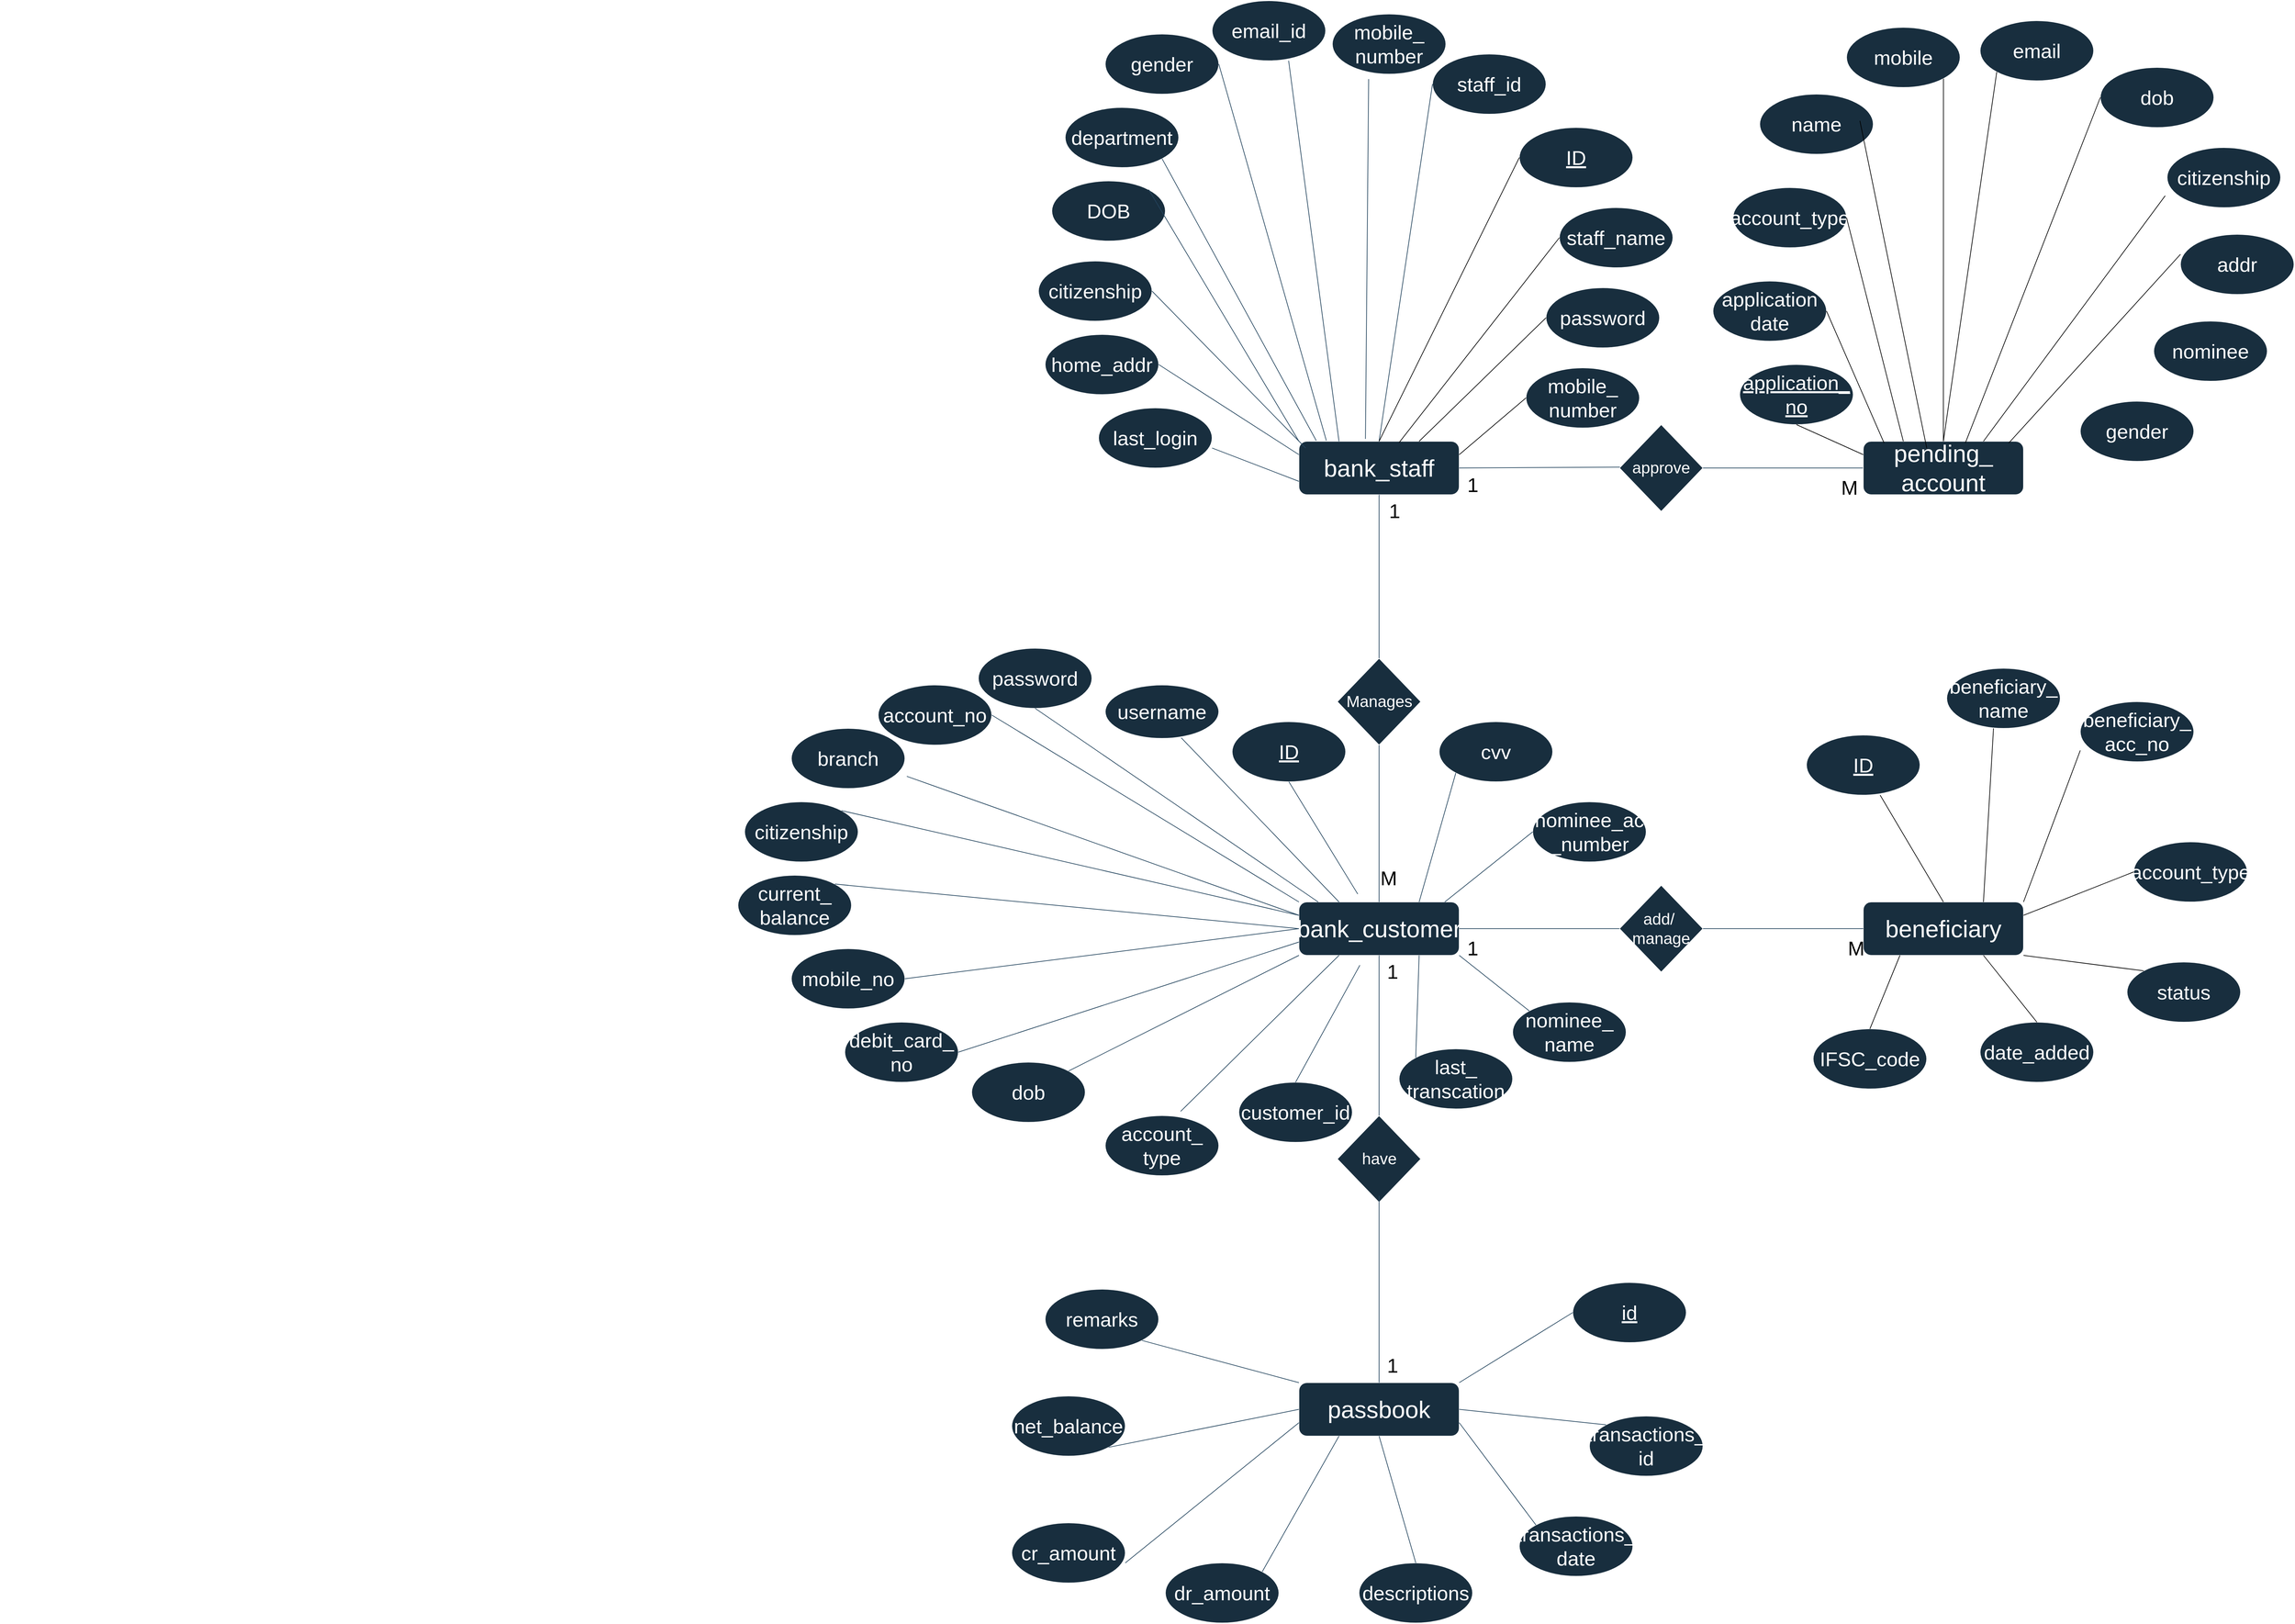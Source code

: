 <mxfile version="24.6.4" type="device">
  <diagram name="Page-1" id="R6jkOG4R0NqM64R5n1Xo">
    <mxGraphModel dx="6174" dy="2789" grid="1" gridSize="10" guides="1" tooltips="1" connect="1" arrows="1" fold="1" page="0" pageScale="1" pageWidth="850" pageHeight="1100" background="none" math="0" shadow="0">
      <root>
        <mxCell id="0" />
        <mxCell id="1" parent="0" />
        <mxCell id="4u9UJ2Gs67Vg1K7T1l2k-2" value="&lt;font style=&quot;font-size: 36px;&quot;&gt;bank_staff&lt;/font&gt;" style="rounded=1;whiteSpace=wrap;html=1;labelBackgroundColor=none;fillColor=#182E3E;strokeColor=#FFFFFF;fontColor=#FFFFFF;" vertex="1" parent="1">
          <mxGeometry x="190" y="160" width="240" height="80" as="geometry" />
        </mxCell>
        <mxCell id="4u9UJ2Gs67Vg1K7T1l2k-3" value="&lt;font style=&quot;font-size: 24px;&quot;&gt;Manages&lt;/font&gt;" style="rhombus;whiteSpace=wrap;html=1;labelBackgroundColor=none;fillColor=#182E3E;strokeColor=#FFFFFF;fontColor=#FFFFFF;" vertex="1" parent="1">
          <mxGeometry x="247.5" y="485" width="125" height="130" as="geometry" />
        </mxCell>
        <mxCell id="4u9UJ2Gs67Vg1K7T1l2k-6" value="&lt;font style=&quot;font-size: 36px;&quot;&gt;bank_customer&lt;/font&gt;" style="rounded=1;whiteSpace=wrap;html=1;labelBackgroundColor=none;fillColor=#182E3E;strokeColor=#FFFFFF;fontColor=#FFFFFF;" vertex="1" parent="1">
          <mxGeometry x="190" y="850" width="240" height="80" as="geometry" />
        </mxCell>
        <mxCell id="4u9UJ2Gs67Vg1K7T1l2k-7" value="" style="endArrow=none;html=1;rounded=0;entryX=0.5;entryY=1;entryDx=0;entryDy=0;exitX=0.5;exitY=0;exitDx=0;exitDy=0;labelBackgroundColor=none;strokeColor=#23445D;fontColor=default;" edge="1" parent="1" source="4u9UJ2Gs67Vg1K7T1l2k-3" target="4u9UJ2Gs67Vg1K7T1l2k-2">
          <mxGeometry width="50" height="50" relative="1" as="geometry">
            <mxPoint x="310" y="485" as="sourcePoint" />
            <mxPoint x="460" y="385" as="targetPoint" />
          </mxGeometry>
        </mxCell>
        <mxCell id="4u9UJ2Gs67Vg1K7T1l2k-10" value="" style="endArrow=none;html=1;rounded=0;exitX=0.5;exitY=0;exitDx=0;exitDy=0;entryX=0.5;entryY=1;entryDx=0;entryDy=0;labelBackgroundColor=none;strokeColor=#23445D;fontColor=default;" edge="1" parent="1" source="4u9UJ2Gs67Vg1K7T1l2k-6" target="4u9UJ2Gs67Vg1K7T1l2k-3">
          <mxGeometry width="50" height="50" relative="1" as="geometry">
            <mxPoint x="310" y="660" as="sourcePoint" />
            <mxPoint x="360" y="610" as="targetPoint" />
          </mxGeometry>
        </mxCell>
        <mxCell id="4u9UJ2Gs67Vg1K7T1l2k-11" value="&lt;span style=&quot;font-size: 24px;&quot;&gt;add/&amp;nbsp;&lt;/span&gt;&lt;div&gt;&lt;span style=&quot;font-size: 24px;&quot;&gt;manage&lt;/span&gt;&lt;/div&gt;" style="rhombus;whiteSpace=wrap;html=1;labelBackgroundColor=none;fillColor=#182E3E;strokeColor=#FFFFFF;fontColor=#FFFFFF;" vertex="1" parent="1">
          <mxGeometry x="670" y="825" width="125" height="130" as="geometry" />
        </mxCell>
        <mxCell id="4u9UJ2Gs67Vg1K7T1l2k-13" value="" style="endArrow=none;html=1;rounded=0;entryX=0;entryY=0.5;entryDx=0;entryDy=0;exitX=1;exitY=0.5;exitDx=0;exitDy=0;labelBackgroundColor=none;strokeColor=#23445D;fontColor=default;" edge="1" parent="1" source="4u9UJ2Gs67Vg1K7T1l2k-6" target="4u9UJ2Gs67Vg1K7T1l2k-11">
          <mxGeometry width="50" height="50" relative="1" as="geometry">
            <mxPoint x="430" y="895" as="sourcePoint" />
            <mxPoint x="430" y="650" as="targetPoint" />
          </mxGeometry>
        </mxCell>
        <mxCell id="4u9UJ2Gs67Vg1K7T1l2k-14" value="&lt;span style=&quot;font-size: 36px;&quot;&gt;beneficiary&lt;/span&gt;" style="rounded=1;whiteSpace=wrap;html=1;labelBackgroundColor=none;fillColor=#182E3E;strokeColor=#FFFFFF;fontColor=#FFFFFF;" vertex="1" parent="1">
          <mxGeometry x="1035" y="850" width="240" height="80" as="geometry" />
        </mxCell>
        <mxCell id="4u9UJ2Gs67Vg1K7T1l2k-15" value="" style="endArrow=none;html=1;rounded=0;entryX=0;entryY=0.5;entryDx=0;entryDy=0;exitX=1;exitY=0.5;exitDx=0;exitDy=0;labelBackgroundColor=none;strokeColor=#23445D;fontColor=default;" edge="1" parent="1" source="4u9UJ2Gs67Vg1K7T1l2k-11" target="4u9UJ2Gs67Vg1K7T1l2k-14">
          <mxGeometry width="50" height="50" relative="1" as="geometry">
            <mxPoint x="795" y="889" as="sourcePoint" />
            <mxPoint x="1035" y="889" as="targetPoint" />
          </mxGeometry>
        </mxCell>
        <mxCell id="4u9UJ2Gs67Vg1K7T1l2k-17" value="&lt;span style=&quot;font-size: 24px;&quot;&gt;have&lt;/span&gt;" style="rhombus;whiteSpace=wrap;html=1;labelBackgroundColor=none;fillColor=#182E3E;strokeColor=#FFFFFF;fontColor=#FFFFFF;" vertex="1" parent="1">
          <mxGeometry x="247.5" y="1170" width="125" height="130" as="geometry" />
        </mxCell>
        <mxCell id="4u9UJ2Gs67Vg1K7T1l2k-18" value="" style="endArrow=none;html=1;rounded=0;exitX=0.5;exitY=0;exitDx=0;exitDy=0;entryX=0.5;entryY=1;entryDx=0;entryDy=0;labelBackgroundColor=none;strokeColor=#23445D;fontColor=default;" edge="1" parent="1" source="4u9UJ2Gs67Vg1K7T1l2k-17" target="4u9UJ2Gs67Vg1K7T1l2k-6">
          <mxGeometry width="50" height="50" relative="1" as="geometry">
            <mxPoint x="309" y="1165" as="sourcePoint" />
            <mxPoint x="309" y="920" as="targetPoint" />
          </mxGeometry>
        </mxCell>
        <mxCell id="4u9UJ2Gs67Vg1K7T1l2k-19" value="&lt;span style=&quot;font-size: 36px;&quot;&gt;passbook&lt;/span&gt;" style="rounded=1;whiteSpace=wrap;html=1;labelBackgroundColor=none;fillColor=#182E3E;strokeColor=#FFFFFF;fontColor=#FFFFFF;" vertex="1" parent="1">
          <mxGeometry x="190" y="1570" width="240" height="80" as="geometry" />
        </mxCell>
        <mxCell id="4u9UJ2Gs67Vg1K7T1l2k-20" value="" style="endArrow=none;html=1;rounded=0;exitX=0.5;exitY=0;exitDx=0;exitDy=0;entryX=0.5;entryY=0.923;entryDx=0;entryDy=0;entryPerimeter=0;labelBackgroundColor=none;strokeColor=#23445D;fontColor=default;" edge="1" parent="1" source="4u9UJ2Gs67Vg1K7T1l2k-19" target="4u9UJ2Gs67Vg1K7T1l2k-17">
          <mxGeometry width="50" height="50" relative="1" as="geometry">
            <mxPoint x="309" y="1540" as="sourcePoint" />
            <mxPoint x="309" y="1300" as="targetPoint" />
          </mxGeometry>
        </mxCell>
        <mxCell id="4u9UJ2Gs67Vg1K7T1l2k-21" value="" style="endArrow=none;html=1;rounded=0;entryX=0.08;entryY=0.489;entryDx=0;entryDy=0;exitX=1;exitY=0.5;exitDx=0;exitDy=0;entryPerimeter=0;labelBackgroundColor=none;strokeColor=#23445D;fontColor=default;" edge="1" parent="1" source="4u9UJ2Gs67Vg1K7T1l2k-2" target="4u9UJ2Gs67Vg1K7T1l2k-22">
          <mxGeometry width="50" height="50" relative="1" as="geometry">
            <mxPoint x="425" y="198.57" as="sourcePoint" />
            <mxPoint x="665" y="198.57" as="targetPoint" />
          </mxGeometry>
        </mxCell>
        <mxCell id="4u9UJ2Gs67Vg1K7T1l2k-22" value="&lt;span style=&quot;font-size: 24px;&quot;&gt;approve&lt;/span&gt;" style="rhombus;whiteSpace=wrap;html=1;labelBackgroundColor=none;fillColor=#182E3E;strokeColor=#FFFFFF;fontColor=#FFFFFF;" vertex="1" parent="1">
          <mxGeometry x="670" y="135" width="125" height="130" as="geometry" />
        </mxCell>
        <mxCell id="4u9UJ2Gs67Vg1K7T1l2k-23" value="" style="endArrow=none;html=1;rounded=0;entryX=0;entryY=0.5;entryDx=0;entryDy=0;exitX=1;exitY=0.5;exitDx=0;exitDy=0;labelBackgroundColor=none;strokeColor=#23445D;fontColor=default;" edge="1" parent="1" source="4u9UJ2Gs67Vg1K7T1l2k-22" target="4u9UJ2Gs67Vg1K7T1l2k-25">
          <mxGeometry width="50" height="50" relative="1" as="geometry">
            <mxPoint x="795" y="198.57" as="sourcePoint" />
            <mxPoint x="1035" y="198.57" as="targetPoint" />
          </mxGeometry>
        </mxCell>
        <mxCell id="4u9UJ2Gs67Vg1K7T1l2k-25" value="&lt;span style=&quot;font-size: 36px;&quot;&gt;pending_&lt;/span&gt;&lt;div&gt;&lt;span style=&quot;font-size: 36px;&quot;&gt;account&lt;/span&gt;&lt;/div&gt;" style="rounded=1;whiteSpace=wrap;html=1;labelBackgroundColor=none;fillColor=#182E3E;strokeColor=#FFFFFF;fontColor=#FFFFFF;" vertex="1" parent="1">
          <mxGeometry x="1035" y="160" width="240" height="80" as="geometry" />
        </mxCell>
        <mxCell id="4u9UJ2Gs67Vg1K7T1l2k-26" value="&lt;font style=&quot;font-size: 30px;&quot;&gt;&lt;u&gt;ID&lt;/u&gt;&lt;/font&gt;" style="ellipse;whiteSpace=wrap;html=1;labelBackgroundColor=none;fillColor=#182E3E;strokeColor=#FFFFFF;fontColor=#FFFFFF;" vertex="1" parent="1">
          <mxGeometry x="520" y="-310" width="170" height="90" as="geometry" />
        </mxCell>
        <mxCell id="4u9UJ2Gs67Vg1K7T1l2k-27" value="&lt;span style=&quot;font-size: 30px;&quot;&gt;staff_name&lt;/span&gt;" style="ellipse;whiteSpace=wrap;html=1;labelBackgroundColor=none;fillColor=#182E3E;strokeColor=#FFFFFF;fontColor=#FFFFFF;" vertex="1" parent="1">
          <mxGeometry x="580" y="-190" width="170" height="90" as="geometry" />
        </mxCell>
        <mxCell id="4u9UJ2Gs67Vg1K7T1l2k-28" value="&lt;span style=&quot;font-size: 30px;&quot;&gt;staff_id&lt;/span&gt;" style="ellipse;whiteSpace=wrap;html=1;labelBackgroundColor=none;fillColor=#182E3E;strokeColor=#FFFFFF;fontColor=#FFFFFF;" vertex="1" parent="1">
          <mxGeometry x="390" y="-420" width="170" height="90" as="geometry" />
        </mxCell>
        <mxCell id="4u9UJ2Gs67Vg1K7T1l2k-29" value="&lt;span style=&quot;font-size: 30px;&quot;&gt;password&lt;/span&gt;" style="ellipse;whiteSpace=wrap;html=1;labelBackgroundColor=none;fillColor=#182E3E;strokeColor=#FFFFFF;fontColor=#FFFFFF;" vertex="1" parent="1">
          <mxGeometry x="560" y="-70" width="170" height="90" as="geometry" />
        </mxCell>
        <mxCell id="4u9UJ2Gs67Vg1K7T1l2k-31" value="&lt;span style=&quot;font-size: 30px;&quot;&gt;mobile_&lt;/span&gt;&lt;div&gt;&lt;span style=&quot;font-size: 30px;&quot;&gt;number&lt;/span&gt;&lt;/div&gt;" style="ellipse;whiteSpace=wrap;html=1;labelBackgroundColor=none;fillColor=#182E3E;strokeColor=#FFFFFF;fontColor=#FFFFFF;" vertex="1" parent="1">
          <mxGeometry x="240" y="-480" width="170" height="90" as="geometry" />
        </mxCell>
        <mxCell id="4u9UJ2Gs67Vg1K7T1l2k-32" value="&lt;span style=&quot;font-size: 30px;&quot;&gt;email_id&lt;/span&gt;" style="ellipse;whiteSpace=wrap;html=1;labelBackgroundColor=none;fillColor=#182E3E;strokeColor=#FFFFFF;fontColor=#FFFFFF;" vertex="1" parent="1">
          <mxGeometry x="60" y="-500" width="170" height="90" as="geometry" />
        </mxCell>
        <mxCell id="4u9UJ2Gs67Vg1K7T1l2k-33" value="&lt;span style=&quot;font-size: 30px;&quot;&gt;gender&lt;/span&gt;" style="ellipse;whiteSpace=wrap;html=1;labelBackgroundColor=none;fillColor=#182E3E;strokeColor=#FFFFFF;fontColor=#FFFFFF;" vertex="1" parent="1">
          <mxGeometry x="-100" y="-450" width="170" height="90" as="geometry" />
        </mxCell>
        <mxCell id="4u9UJ2Gs67Vg1K7T1l2k-34" value="&lt;span style=&quot;font-size: 30px;&quot;&gt;department&lt;/span&gt;" style="ellipse;whiteSpace=wrap;html=1;labelBackgroundColor=none;fillColor=#182E3E;strokeColor=#FFFFFF;fontColor=#FFFFFF;" vertex="1" parent="1">
          <mxGeometry x="-160" y="-340" width="170" height="90" as="geometry" />
        </mxCell>
        <mxCell id="4u9UJ2Gs67Vg1K7T1l2k-35" value="&lt;span style=&quot;font-size: 30px;&quot;&gt;DOB&lt;/span&gt;" style="ellipse;whiteSpace=wrap;html=1;labelBackgroundColor=none;fillColor=#182E3E;strokeColor=#FFFFFF;fontColor=#FFFFFF;" vertex="1" parent="1">
          <mxGeometry x="-180" y="-230" width="170" height="90" as="geometry" />
        </mxCell>
        <mxCell id="4u9UJ2Gs67Vg1K7T1l2k-36" value="&lt;span style=&quot;font-size: 30px;&quot;&gt;citizenship&lt;/span&gt;" style="ellipse;whiteSpace=wrap;html=1;labelBackgroundColor=none;fillColor=#182E3E;strokeColor=#FFFFFF;fontColor=#FFFFFF;" vertex="1" parent="1">
          <mxGeometry x="-200" y="-110" width="170" height="90" as="geometry" />
        </mxCell>
        <mxCell id="4u9UJ2Gs67Vg1K7T1l2k-37" value="&lt;span style=&quot;font-size: 30px;&quot;&gt;home_addr&lt;/span&gt;" style="ellipse;whiteSpace=wrap;html=1;labelBackgroundColor=none;fillColor=#182E3E;strokeColor=#FFFFFF;fontColor=#FFFFFF;" vertex="1" parent="1">
          <mxGeometry x="-190" width="170" height="90" as="geometry" />
        </mxCell>
        <mxCell id="4u9UJ2Gs67Vg1K7T1l2k-39" value="&lt;span style=&quot;font-size: 30px;&quot;&gt;last_login&lt;/span&gt;" style="ellipse;whiteSpace=wrap;html=1;labelBackgroundColor=none;fillColor=#182E3E;strokeColor=#FFFFFF;fontColor=#FFFFFF;" vertex="1" parent="1">
          <mxGeometry x="-110" y="110" width="170" height="90" as="geometry" />
        </mxCell>
        <mxCell id="4u9UJ2Gs67Vg1K7T1l2k-40" value="&lt;span style=&quot;font-size: 30px;&quot;&gt;mobile_&lt;/span&gt;&lt;div&gt;&lt;span style=&quot;font-size: 30px;&quot;&gt;number&lt;/span&gt;&lt;/div&gt;" style="ellipse;whiteSpace=wrap;html=1;labelBackgroundColor=none;fillColor=#182E3E;strokeColor=#FFFFFF;fontColor=#FFFFFF;" vertex="1" parent="1">
          <mxGeometry x="530" y="50" width="170" height="90" as="geometry" />
        </mxCell>
        <mxCell id="4u9UJ2Gs67Vg1K7T1l2k-43" value="" style="endArrow=none;html=1;rounded=0;entryX=0.674;entryY=0.999;entryDx=0;entryDy=0;entryPerimeter=0;exitX=0.25;exitY=0;exitDx=0;exitDy=0;labelBackgroundColor=none;strokeColor=#23445D;fontColor=default;" edge="1" parent="1" source="4u9UJ2Gs67Vg1K7T1l2k-2" target="4u9UJ2Gs67Vg1K7T1l2k-32">
          <mxGeometry width="50" height="50" relative="1" as="geometry">
            <mxPoint x="230" y="150" as="sourcePoint" />
            <mxPoint x="280" y="100" as="targetPoint" />
          </mxGeometry>
        </mxCell>
        <mxCell id="4u9UJ2Gs67Vg1K7T1l2k-44" value="" style="endArrow=none;html=1;rounded=0;entryX=0.32;entryY=1.083;entryDx=0;entryDy=0;entryPerimeter=0;exitX=0.415;exitY=-0.045;exitDx=0;exitDy=0;exitPerimeter=0;labelBackgroundColor=none;strokeColor=#23445D;fontColor=default;" edge="1" parent="1" source="4u9UJ2Gs67Vg1K7T1l2k-2" target="4u9UJ2Gs67Vg1K7T1l2k-31">
          <mxGeometry width="50" height="50" relative="1" as="geometry">
            <mxPoint x="385" y="155" as="sourcePoint" />
            <mxPoint x="270" y="-425" as="targetPoint" />
          </mxGeometry>
        </mxCell>
        <mxCell id="4u9UJ2Gs67Vg1K7T1l2k-45" value="" style="endArrow=none;html=1;rounded=0;exitX=0.171;exitY=-0.013;exitDx=0;exitDy=0;exitPerimeter=0;entryX=1;entryY=0.5;entryDx=0;entryDy=0;labelBackgroundColor=none;strokeColor=#23445D;fontColor=default;" edge="1" parent="1" source="4u9UJ2Gs67Vg1K7T1l2k-2" target="4u9UJ2Gs67Vg1K7T1l2k-33">
          <mxGeometry width="50" height="50" relative="1" as="geometry">
            <mxPoint x="155" y="215" as="sourcePoint" />
            <mxPoint x="30" y="-390" as="targetPoint" />
          </mxGeometry>
        </mxCell>
        <mxCell id="4u9UJ2Gs67Vg1K7T1l2k-46" value="" style="endArrow=none;html=1;rounded=0;entryX=1;entryY=1;entryDx=0;entryDy=0;exitX=0.108;exitY=-0.013;exitDx=0;exitDy=0;exitPerimeter=0;labelBackgroundColor=none;strokeColor=#23445D;fontColor=default;" edge="1" parent="1" source="4u9UJ2Gs67Vg1K7T1l2k-2" target="4u9UJ2Gs67Vg1K7T1l2k-34">
          <mxGeometry width="50" height="50" relative="1" as="geometry">
            <mxPoint x="75" y="310" as="sourcePoint" />
            <mxPoint x="-40" y="-270" as="targetPoint" />
          </mxGeometry>
        </mxCell>
        <mxCell id="4u9UJ2Gs67Vg1K7T1l2k-47" value="" style="endArrow=none;html=1;rounded=0;entryX=1;entryY=0;entryDx=0;entryDy=0;exitX=0;exitY=0;exitDx=0;exitDy=0;labelBackgroundColor=none;strokeColor=#23445D;fontColor=default;" edge="1" parent="1" source="4u9UJ2Gs67Vg1K7T1l2k-2" target="4u9UJ2Gs67Vg1K7T1l2k-35">
          <mxGeometry width="50" height="50" relative="1" as="geometry">
            <mxPoint x="20" y="400" as="sourcePoint" />
            <mxPoint x="-95" y="-180" as="targetPoint" />
          </mxGeometry>
        </mxCell>
        <mxCell id="4u9UJ2Gs67Vg1K7T1l2k-48" value="" style="endArrow=none;html=1;rounded=0;entryX=1;entryY=0.5;entryDx=0;entryDy=0;labelBackgroundColor=none;strokeColor=#23445D;fontColor=default;" edge="1" parent="1" target="4u9UJ2Gs67Vg1K7T1l2k-36">
          <mxGeometry width="50" height="50" relative="1" as="geometry">
            <mxPoint x="200" y="170" as="sourcePoint" />
            <mxPoint x="-80" y="-60" as="targetPoint" />
          </mxGeometry>
        </mxCell>
        <mxCell id="4u9UJ2Gs67Vg1K7T1l2k-49" value="" style="endArrow=none;html=1;rounded=0;entryX=1;entryY=0.5;entryDx=0;entryDy=0;exitX=0;exitY=0.25;exitDx=0;exitDy=0;labelBackgroundColor=none;strokeColor=#23445D;fontColor=default;" edge="1" parent="1" source="4u9UJ2Gs67Vg1K7T1l2k-2" target="4u9UJ2Gs67Vg1K7T1l2k-37">
          <mxGeometry width="50" height="50" relative="1" as="geometry">
            <mxPoint x="65" y="650" as="sourcePoint" />
            <mxPoint x="-50" y="70" as="targetPoint" />
          </mxGeometry>
        </mxCell>
        <mxCell id="4u9UJ2Gs67Vg1K7T1l2k-50" value="" style="endArrow=none;html=1;rounded=0;entryX=1;entryY=0.667;entryDx=0;entryDy=0;entryPerimeter=0;exitX=0;exitY=0.75;exitDx=0;exitDy=0;labelBackgroundColor=none;strokeColor=#23445D;fontColor=default;" edge="1" parent="1" source="4u9UJ2Gs67Vg1K7T1l2k-2" target="4u9UJ2Gs67Vg1K7T1l2k-39">
          <mxGeometry width="50" height="50" relative="1" as="geometry">
            <mxPoint x="135" y="700" as="sourcePoint" />
            <mxPoint x="20" y="120" as="targetPoint" />
          </mxGeometry>
        </mxCell>
        <mxCell id="4u9UJ2Gs67Vg1K7T1l2k-51" value="" style="endArrow=none;html=1;rounded=0;entryX=0;entryY=0.5;entryDx=0;entryDy=0;exitX=0.5;exitY=0;exitDx=0;exitDy=0;labelBackgroundColor=none;strokeColor=#23445D;fontColor=default;" edge="1" parent="1" source="4u9UJ2Gs67Vg1K7T1l2k-2" target="4u9UJ2Gs67Vg1K7T1l2k-28">
          <mxGeometry width="50" height="50" relative="1" as="geometry">
            <mxPoint x="535" y="215" as="sourcePoint" />
            <mxPoint x="420" y="-365" as="targetPoint" />
          </mxGeometry>
        </mxCell>
        <mxCell id="4u9UJ2Gs67Vg1K7T1l2k-52" value="" style="endArrow=none;html=1;rounded=0;entryX=0;entryY=0.5;entryDx=0;entryDy=0;exitX=0.5;exitY=0;exitDx=0;exitDy=0;" edge="1" parent="1" source="4u9UJ2Gs67Vg1K7T1l2k-2" target="4u9UJ2Gs67Vg1K7T1l2k-26">
          <mxGeometry width="50" height="50" relative="1" as="geometry">
            <mxPoint x="320" y="140" as="sourcePoint" />
            <mxPoint x="225" y="-330" as="targetPoint" />
          </mxGeometry>
        </mxCell>
        <mxCell id="4u9UJ2Gs67Vg1K7T1l2k-53" value="" style="endArrow=none;html=1;rounded=0;entryX=0;entryY=0.5;entryDx=0;entryDy=0;exitX=0.625;exitY=0.024;exitDx=0;exitDy=0;exitPerimeter=0;" edge="1" parent="1" source="4u9UJ2Gs67Vg1K7T1l2k-2" target="4u9UJ2Gs67Vg1K7T1l2k-27">
          <mxGeometry width="50" height="50" relative="1" as="geometry">
            <mxPoint x="350" y="260" as="sourcePoint" />
            <mxPoint x="235" y="-320" as="targetPoint" />
          </mxGeometry>
        </mxCell>
        <mxCell id="4u9UJ2Gs67Vg1K7T1l2k-54" value="" style="endArrow=none;html=1;rounded=0;entryX=0;entryY=0.5;entryDx=0;entryDy=0;exitX=0.75;exitY=0;exitDx=0;exitDy=0;" edge="1" parent="1" source="4u9UJ2Gs67Vg1K7T1l2k-2" target="4u9UJ2Gs67Vg1K7T1l2k-29">
          <mxGeometry width="50" height="50" relative="1" as="geometry">
            <mxPoint x="360" y="270" as="sourcePoint" />
            <mxPoint x="245" y="-310" as="targetPoint" />
          </mxGeometry>
        </mxCell>
        <mxCell id="4u9UJ2Gs67Vg1K7T1l2k-55" value="" style="endArrow=none;html=1;rounded=0;entryX=0;entryY=0.5;entryDx=0;entryDy=0;exitX=1;exitY=0.25;exitDx=0;exitDy=0;" edge="1" parent="1" source="4u9UJ2Gs67Vg1K7T1l2k-2" target="4u9UJ2Gs67Vg1K7T1l2k-40">
          <mxGeometry width="50" height="50" relative="1" as="geometry">
            <mxPoint x="370" y="280" as="sourcePoint" />
            <mxPoint x="255" y="-300" as="targetPoint" />
          </mxGeometry>
        </mxCell>
        <mxCell id="4u9UJ2Gs67Vg1K7T1l2k-58" value="&lt;span style=&quot;font-size: 30px;&quot;&gt;&lt;u&gt;ID&lt;/u&gt;&lt;/span&gt;" style="ellipse;whiteSpace=wrap;html=1;labelBackgroundColor=none;fillColor=#182E3E;strokeColor=#FFFFFF;fontColor=#FFFFFF;" vertex="1" parent="1">
          <mxGeometry x="90" y="580" width="170" height="90" as="geometry" />
        </mxCell>
        <mxCell id="4u9UJ2Gs67Vg1K7T1l2k-59" value="&lt;span style=&quot;font-size: 30px;&quot;&gt;username&lt;/span&gt;" style="ellipse;whiteSpace=wrap;html=1;labelBackgroundColor=none;fillColor=#182E3E;strokeColor=#FFFFFF;fontColor=#FFFFFF;" vertex="1" parent="1">
          <mxGeometry x="-100" y="525" width="170" height="80" as="geometry" />
        </mxCell>
        <mxCell id="4u9UJ2Gs67Vg1K7T1l2k-60" value="&lt;span style=&quot;font-size: 30px;&quot;&gt;password&lt;/span&gt;" style="ellipse;whiteSpace=wrap;html=1;labelBackgroundColor=none;fillColor=#182E3E;strokeColor=#FFFFFF;fontColor=#FFFFFF;" vertex="1" parent="1">
          <mxGeometry x="-290" y="470" width="170" height="90" as="geometry" />
        </mxCell>
        <mxCell id="4u9UJ2Gs67Vg1K7T1l2k-61" value="&lt;span style=&quot;font-size: 30px;&quot;&gt;account_no&lt;/span&gt;" style="ellipse;whiteSpace=wrap;html=1;labelBackgroundColor=none;fillColor=#182E3E;strokeColor=#FFFFFF;fontColor=#FFFFFF;" vertex="1" parent="1">
          <mxGeometry x="-440" y="525" width="170" height="90" as="geometry" />
        </mxCell>
        <mxCell id="4u9UJ2Gs67Vg1K7T1l2k-62" value="&lt;span style=&quot;font-size: 30px;&quot;&gt;branch&lt;/span&gt;" style="ellipse;whiteSpace=wrap;html=1;labelBackgroundColor=none;fillColor=#182E3E;strokeColor=#FFFFFF;fontColor=#FFFFFF;" vertex="1" parent="1">
          <mxGeometry x="-570" y="590" width="170" height="90" as="geometry" />
        </mxCell>
        <mxCell id="4u9UJ2Gs67Vg1K7T1l2k-63" value="&lt;span style=&quot;font-size: 30px;&quot;&gt;citizenship&lt;/span&gt;" style="ellipse;whiteSpace=wrap;html=1;labelBackgroundColor=none;fillColor=#182E3E;strokeColor=#FFFFFF;fontColor=#FFFFFF;" vertex="1" parent="1">
          <mxGeometry x="-640" y="700" width="170" height="90" as="geometry" />
        </mxCell>
        <mxCell id="4u9UJ2Gs67Vg1K7T1l2k-64" value="&lt;span style=&quot;font-size: 30px;&quot;&gt;current_&lt;/span&gt;&lt;div&gt;&lt;span style=&quot;font-size: 30px;&quot;&gt;balance&lt;/span&gt;&lt;/div&gt;" style="ellipse;whiteSpace=wrap;html=1;labelBackgroundColor=none;fillColor=#182E3E;strokeColor=#FFFFFF;fontColor=#FFFFFF;" vertex="1" parent="1">
          <mxGeometry x="-650" y="810" width="170" height="90" as="geometry" />
        </mxCell>
        <mxCell id="4u9UJ2Gs67Vg1K7T1l2k-65" value="&lt;span style=&quot;font-size: 30px;&quot;&gt;mobile_no&lt;/span&gt;" style="ellipse;whiteSpace=wrap;html=1;labelBackgroundColor=none;fillColor=#182E3E;strokeColor=#FFFFFF;fontColor=#FFFFFF;" vertex="1" parent="1">
          <mxGeometry x="-570" y="920" width="170" height="90" as="geometry" />
        </mxCell>
        <mxCell id="4u9UJ2Gs67Vg1K7T1l2k-66" value="&lt;span style=&quot;font-size: 30px;&quot;&gt;debit_card_ no&lt;/span&gt;" style="ellipse;whiteSpace=wrap;html=1;labelBackgroundColor=none;fillColor=#182E3E;strokeColor=#FFFFFF;fontColor=#FFFFFF;" vertex="1" parent="1">
          <mxGeometry x="-490" y="1030" width="170" height="90" as="geometry" />
        </mxCell>
        <mxCell id="4u9UJ2Gs67Vg1K7T1l2k-69" value="&lt;span style=&quot;font-size: 30px;&quot;&gt;dob&lt;/span&gt;" style="ellipse;whiteSpace=wrap;html=1;labelBackgroundColor=none;fillColor=#182E3E;strokeColor=#FFFFFF;fontColor=#FFFFFF;" vertex="1" parent="1">
          <mxGeometry x="-300" y="1090" width="170" height="90" as="geometry" />
        </mxCell>
        <mxCell id="4u9UJ2Gs67Vg1K7T1l2k-70" value="&lt;span style=&quot;font-size: 30px;&quot;&gt;account_&lt;/span&gt;&lt;div&gt;&lt;span style=&quot;font-size: 30px;&quot;&gt;type&lt;/span&gt;&lt;/div&gt;" style="ellipse;whiteSpace=wrap;html=1;labelBackgroundColor=none;fillColor=#182E3E;strokeColor=#FFFFFF;fontColor=#FFFFFF;" vertex="1" parent="1">
          <mxGeometry x="-100" y="1170" width="170" height="90" as="geometry" />
        </mxCell>
        <mxCell id="4u9UJ2Gs67Vg1K7T1l2k-71" value="&lt;span style=&quot;font-size: 30px;&quot;&gt;customer_id&lt;/span&gt;" style="ellipse;whiteSpace=wrap;html=1;labelBackgroundColor=none;fillColor=#182E3E;strokeColor=#FFFFFF;fontColor=#FFFFFF;" vertex="1" parent="1">
          <mxGeometry x="100" y="1120" width="170" height="90" as="geometry" />
        </mxCell>
        <mxCell id="4u9UJ2Gs67Vg1K7T1l2k-77" value="" style="endArrow=none;html=1;rounded=0;entryX=0.5;entryY=1;entryDx=0;entryDy=0;exitX=0.367;exitY=-0.148;exitDx=0;exitDy=0;labelBackgroundColor=none;strokeColor=#23445D;fontColor=default;exitPerimeter=0;" edge="1" parent="1" source="4u9UJ2Gs67Vg1K7T1l2k-6" target="4u9UJ2Gs67Vg1K7T1l2k-58">
          <mxGeometry width="50" height="50" relative="1" as="geometry">
            <mxPoint x="270" y="845" as="sourcePoint" />
            <mxPoint x="60" y="710" as="targetPoint" />
          </mxGeometry>
        </mxCell>
        <mxCell id="4u9UJ2Gs67Vg1K7T1l2k-78" value="" style="endArrow=none;html=1;rounded=0;entryX=0.669;entryY=0.988;entryDx=0;entryDy=0;exitX=0.25;exitY=0;exitDx=0;exitDy=0;labelBackgroundColor=none;strokeColor=#23445D;fontColor=default;entryPerimeter=0;" edge="1" parent="1" source="4u9UJ2Gs67Vg1K7T1l2k-6" target="4u9UJ2Gs67Vg1K7T1l2k-59">
          <mxGeometry width="50" height="50" relative="1" as="geometry">
            <mxPoint x="260" y="755" as="sourcePoint" />
            <mxPoint x="50" y="620" as="targetPoint" />
          </mxGeometry>
        </mxCell>
        <mxCell id="4u9UJ2Gs67Vg1K7T1l2k-79" value="" style="endArrow=none;html=1;rounded=0;entryX=0.5;entryY=1;entryDx=0;entryDy=0;exitX=0.12;exitY=0;exitDx=0;exitDy=0;labelBackgroundColor=none;strokeColor=#23445D;fontColor=default;exitPerimeter=0;" edge="1" parent="1" source="4u9UJ2Gs67Vg1K7T1l2k-6" target="4u9UJ2Gs67Vg1K7T1l2k-60">
          <mxGeometry width="50" height="50" relative="1" as="geometry">
            <mxPoint x="110" y="675" as="sourcePoint" />
            <mxPoint x="-100" y="540" as="targetPoint" />
          </mxGeometry>
        </mxCell>
        <mxCell id="4u9UJ2Gs67Vg1K7T1l2k-80" value="" style="endArrow=none;html=1;rounded=0;entryX=1;entryY=0.5;entryDx=0;entryDy=0;exitX=0;exitY=0;exitDx=0;exitDy=0;labelBackgroundColor=none;strokeColor=#23445D;fontColor=default;" edge="1" parent="1" source="4u9UJ2Gs67Vg1K7T1l2k-6" target="4u9UJ2Gs67Vg1K7T1l2k-61">
          <mxGeometry width="50" height="50" relative="1" as="geometry">
            <mxPoint y="675" as="sourcePoint" />
            <mxPoint x="-210" y="540" as="targetPoint" />
          </mxGeometry>
        </mxCell>
        <mxCell id="4u9UJ2Gs67Vg1K7T1l2k-81" value="" style="endArrow=none;html=1;rounded=0;entryX=1.017;entryY=0.798;entryDx=0;entryDy=0;exitX=0;exitY=0.25;exitDx=0;exitDy=0;labelBackgroundColor=none;strokeColor=#23445D;fontColor=default;entryPerimeter=0;" edge="1" parent="1" source="4u9UJ2Gs67Vg1K7T1l2k-6" target="4u9UJ2Gs67Vg1K7T1l2k-62">
          <mxGeometry width="50" height="50" relative="1" as="geometry">
            <mxPoint x="-140" y="735" as="sourcePoint" />
            <mxPoint x="-350" y="600" as="targetPoint" />
          </mxGeometry>
        </mxCell>
        <mxCell id="4u9UJ2Gs67Vg1K7T1l2k-82" value="" style="endArrow=none;html=1;rounded=0;entryX=1;entryY=0;entryDx=0;entryDy=0;exitX=0;exitY=0.25;exitDx=0;exitDy=0;labelBackgroundColor=none;strokeColor=#23445D;fontColor=default;" edge="1" parent="1" source="4u9UJ2Gs67Vg1K7T1l2k-6" target="4u9UJ2Gs67Vg1K7T1l2k-63">
          <mxGeometry width="50" height="50" relative="1" as="geometry">
            <mxPoint x="-210" y="850" as="sourcePoint" />
            <mxPoint x="-420" y="715" as="targetPoint" />
          </mxGeometry>
        </mxCell>
        <mxCell id="4u9UJ2Gs67Vg1K7T1l2k-83" value="" style="endArrow=none;html=1;rounded=0;entryX=1;entryY=0;entryDx=0;entryDy=0;exitX=0;exitY=0.5;exitDx=0;exitDy=0;labelBackgroundColor=none;strokeColor=#23445D;fontColor=default;" edge="1" parent="1" source="4u9UJ2Gs67Vg1K7T1l2k-6" target="4u9UJ2Gs67Vg1K7T1l2k-64">
          <mxGeometry width="50" height="50" relative="1" as="geometry">
            <mxPoint x="-220" y="970" as="sourcePoint" />
            <mxPoint x="-430" y="835" as="targetPoint" />
          </mxGeometry>
        </mxCell>
        <mxCell id="4u9UJ2Gs67Vg1K7T1l2k-84" value="" style="endArrow=none;html=1;rounded=0;entryX=1;entryY=0.5;entryDx=0;entryDy=0;exitX=0;exitY=0.5;exitDx=0;exitDy=0;labelBackgroundColor=none;strokeColor=#23445D;fontColor=default;" edge="1" parent="1" source="4u9UJ2Gs67Vg1K7T1l2k-6" target="4u9UJ2Gs67Vg1K7T1l2k-65">
          <mxGeometry width="50" height="50" relative="1" as="geometry">
            <mxPoint x="-180" y="1055" as="sourcePoint" />
            <mxPoint x="-390" y="920" as="targetPoint" />
          </mxGeometry>
        </mxCell>
        <mxCell id="4u9UJ2Gs67Vg1K7T1l2k-85" value="" style="endArrow=none;html=1;rounded=0;entryX=1;entryY=0.5;entryDx=0;entryDy=0;exitX=0;exitY=0.75;exitDx=0;exitDy=0;labelBackgroundColor=none;strokeColor=#23445D;fontColor=default;" edge="1" parent="1" source="4u9UJ2Gs67Vg1K7T1l2k-6" target="4u9UJ2Gs67Vg1K7T1l2k-66">
          <mxGeometry width="50" height="50" relative="1" as="geometry">
            <mxPoint x="-20" y="1130" as="sourcePoint" />
            <mxPoint x="-230" y="995" as="targetPoint" />
          </mxGeometry>
        </mxCell>
        <mxCell id="4u9UJ2Gs67Vg1K7T1l2k-86" value="" style="endArrow=none;html=1;rounded=0;entryX=0.5;entryY=0;entryDx=0;entryDy=0;exitX=0.38;exitY=1.185;exitDx=0;exitDy=0;labelBackgroundColor=none;strokeColor=#23445D;fontColor=default;exitPerimeter=0;" edge="1" parent="1" source="4u9UJ2Gs67Vg1K7T1l2k-6" target="4u9UJ2Gs67Vg1K7T1l2k-71">
          <mxGeometry width="50" height="50" relative="1" as="geometry">
            <mxPoint x="430" y="1125" as="sourcePoint" />
            <mxPoint x="220" y="990" as="targetPoint" />
          </mxGeometry>
        </mxCell>
        <mxCell id="4u9UJ2Gs67Vg1K7T1l2k-87" value="" style="endArrow=none;html=1;rounded=0;entryX=0.664;entryY=-0.07;entryDx=0;entryDy=0;exitX=0.25;exitY=1;exitDx=0;exitDy=0;labelBackgroundColor=none;strokeColor=#23445D;fontColor=default;entryPerimeter=0;" edge="1" parent="1" source="4u9UJ2Gs67Vg1K7T1l2k-6" target="4u9UJ2Gs67Vg1K7T1l2k-70">
          <mxGeometry width="50" height="50" relative="1" as="geometry">
            <mxPoint x="260" y="1175" as="sourcePoint" />
            <mxPoint x="50" y="1040" as="targetPoint" />
          </mxGeometry>
        </mxCell>
        <mxCell id="4u9UJ2Gs67Vg1K7T1l2k-88" value="" style="endArrow=none;html=1;rounded=0;exitX=0;exitY=1;exitDx=0;exitDy=0;labelBackgroundColor=none;strokeColor=#23445D;fontColor=default;entryX=1;entryY=0;entryDx=0;entryDy=0;" edge="1" parent="1" source="4u9UJ2Gs67Vg1K7T1l2k-6" target="4u9UJ2Gs67Vg1K7T1l2k-69">
          <mxGeometry width="50" height="50" relative="1" as="geometry">
            <mxPoint x="90" y="1195" as="sourcePoint" />
            <mxPoint x="-70" y="1040" as="targetPoint" />
          </mxGeometry>
        </mxCell>
        <mxCell id="4u9UJ2Gs67Vg1K7T1l2k-89" value="&lt;span style=&quot;font-size: 30px;&quot;&gt;application&lt;/span&gt;&lt;div&gt;&lt;span style=&quot;font-size: 30px;&quot;&gt;date&lt;/span&gt;&lt;/div&gt;" style="ellipse;whiteSpace=wrap;html=1;labelBackgroundColor=none;fillColor=#182E3E;strokeColor=#FFFFFF;fontColor=#FFFFFF;" vertex="1" parent="1">
          <mxGeometry x="810" y="-80" width="170" height="90" as="geometry" />
        </mxCell>
        <mxCell id="4u9UJ2Gs67Vg1K7T1l2k-90" value="&lt;span style=&quot;font-size: 30px;&quot;&gt;account_type&lt;/span&gt;" style="ellipse;whiteSpace=wrap;html=1;labelBackgroundColor=none;fillColor=#182E3E;strokeColor=#FFFFFF;fontColor=#FFFFFF;" vertex="1" parent="1">
          <mxGeometry x="840" y="-220" width="170" height="90" as="geometry" />
        </mxCell>
        <mxCell id="4u9UJ2Gs67Vg1K7T1l2k-91" value="&lt;span style=&quot;font-size: 30px;&quot;&gt;name&lt;/span&gt;" style="ellipse;whiteSpace=wrap;html=1;labelBackgroundColor=none;fillColor=#182E3E;strokeColor=#FFFFFF;fontColor=#FFFFFF;" vertex="1" parent="1">
          <mxGeometry x="880" y="-360" width="170" height="90" as="geometry" />
        </mxCell>
        <mxCell id="4u9UJ2Gs67Vg1K7T1l2k-92" value="&lt;span style=&quot;font-size: 30px;&quot;&gt;mobile&lt;/span&gt;" style="ellipse;whiteSpace=wrap;html=1;labelBackgroundColor=none;fillColor=#182E3E;strokeColor=#FFFFFF;fontColor=#FFFFFF;" vertex="1" parent="1">
          <mxGeometry x="1010" y="-460" width="170" height="90" as="geometry" />
        </mxCell>
        <mxCell id="4u9UJ2Gs67Vg1K7T1l2k-93" value="&lt;span style=&quot;font-size: 30px;&quot;&gt;email&lt;/span&gt;" style="ellipse;whiteSpace=wrap;html=1;labelBackgroundColor=none;fillColor=#182E3E;strokeColor=#FFFFFF;fontColor=#FFFFFF;" vertex="1" parent="1">
          <mxGeometry x="1210" y="-470" width="170" height="90" as="geometry" />
        </mxCell>
        <mxCell id="4u9UJ2Gs67Vg1K7T1l2k-94" value="&lt;span style=&quot;font-size: 30px;&quot;&gt;&lt;u&gt;application_&lt;/u&gt;&lt;/span&gt;&lt;div&gt;&lt;span style=&quot;font-size: 30px;&quot;&gt;&lt;u&gt;no&lt;/u&gt;&lt;/span&gt;&lt;/div&gt;" style="ellipse;whiteSpace=wrap;html=1;labelBackgroundColor=none;fillColor=#182E3E;strokeColor=#FFFFFF;fontColor=#FFFFFF;" vertex="1" parent="1">
          <mxGeometry x="850" y="45" width="170" height="90" as="geometry" />
        </mxCell>
        <mxCell id="4u9UJ2Gs67Vg1K7T1l2k-95" value="&lt;span style=&quot;font-size: 30px;&quot;&gt;dob&lt;/span&gt;" style="ellipse;whiteSpace=wrap;html=1;labelBackgroundColor=none;fillColor=#182E3E;strokeColor=#FFFFFF;fontColor=#FFFFFF;" vertex="1" parent="1">
          <mxGeometry x="1390" y="-400" width="170" height="90" as="geometry" />
        </mxCell>
        <mxCell id="4u9UJ2Gs67Vg1K7T1l2k-99" value="&lt;span style=&quot;font-size: 30px;&quot;&gt;citizenship&lt;/span&gt;" style="ellipse;whiteSpace=wrap;html=1;labelBackgroundColor=none;fillColor=#182E3E;strokeColor=#FFFFFF;fontColor=#FFFFFF;" vertex="1" parent="1">
          <mxGeometry x="1490" y="-280" width="170" height="90" as="geometry" />
        </mxCell>
        <mxCell id="4u9UJ2Gs67Vg1K7T1l2k-100" value="&lt;span style=&quot;font-size: 30px;&quot;&gt;addr&lt;/span&gt;" style="ellipse;whiteSpace=wrap;html=1;labelBackgroundColor=none;fillColor=#182E3E;strokeColor=#FFFFFF;fontColor=#FFFFFF;" vertex="1" parent="1">
          <mxGeometry x="1510" y="-150" width="170" height="90" as="geometry" />
        </mxCell>
        <mxCell id="4u9UJ2Gs67Vg1K7T1l2k-101" value="&lt;span style=&quot;font-size: 30px;&quot;&gt;gender&lt;/span&gt;" style="ellipse;whiteSpace=wrap;html=1;labelBackgroundColor=none;fillColor=#182E3E;strokeColor=#FFFFFF;fontColor=#FFFFFF;" vertex="1" parent="1">
          <mxGeometry x="1360" y="100" width="170" height="90" as="geometry" />
        </mxCell>
        <mxCell id="4u9UJ2Gs67Vg1K7T1l2k-102" value="&lt;span style=&quot;font-size: 30px;&quot;&gt;nominee&lt;/span&gt;" style="ellipse;whiteSpace=wrap;html=1;labelBackgroundColor=none;fillColor=#182E3E;strokeColor=#FFFFFF;fontColor=#FFFFFF;" vertex="1" parent="1">
          <mxGeometry x="1470" y="-20" width="170" height="90" as="geometry" />
        </mxCell>
        <mxCell id="4u9UJ2Gs67Vg1K7T1l2k-103" value="&lt;span style=&quot;font-size: 30px;&quot;&gt;&lt;u&gt;ID&lt;/u&gt;&lt;/span&gt;" style="ellipse;whiteSpace=wrap;html=1;labelBackgroundColor=none;fillColor=#182E3E;strokeColor=#FFFFFF;fontColor=#FFFFFF;" vertex="1" parent="1">
          <mxGeometry x="950" y="600" width="170" height="90" as="geometry" />
        </mxCell>
        <mxCell id="4u9UJ2Gs67Vg1K7T1l2k-104" value="&lt;span style=&quot;font-size: 30px;&quot;&gt;beneficiary_&lt;/span&gt;&lt;div&gt;&lt;span style=&quot;font-size: 30px;&quot;&gt;name&lt;/span&gt;&lt;/div&gt;" style="ellipse;whiteSpace=wrap;html=1;labelBackgroundColor=none;fillColor=#182E3E;strokeColor=#FFFFFF;fontColor=#FFFFFF;" vertex="1" parent="1">
          <mxGeometry x="1160" y="500" width="170" height="90" as="geometry" />
        </mxCell>
        <mxCell id="4u9UJ2Gs67Vg1K7T1l2k-105" value="&lt;span style=&quot;font-size: 30px;&quot;&gt;beneficiary_&lt;/span&gt;&lt;div&gt;&lt;span style=&quot;font-size: 30px;&quot;&gt;acc_no&lt;/span&gt;&lt;/div&gt;" style="ellipse;whiteSpace=wrap;html=1;labelBackgroundColor=none;fillColor=#182E3E;strokeColor=#FFFFFF;fontColor=#FFFFFF;" vertex="1" parent="1">
          <mxGeometry x="1360" y="550" width="170" height="90" as="geometry" />
        </mxCell>
        <mxCell id="4u9UJ2Gs67Vg1K7T1l2k-106" value="&lt;span style=&quot;font-size: 30px;&quot;&gt;IFSC_code&lt;/span&gt;" style="ellipse;whiteSpace=wrap;html=1;labelBackgroundColor=none;fillColor=#182E3E;strokeColor=#FFFFFF;fontColor=#FFFFFF;" vertex="1" parent="1">
          <mxGeometry x="960" y="1040" width="170" height="90" as="geometry" />
        </mxCell>
        <mxCell id="4u9UJ2Gs67Vg1K7T1l2k-107" value="&lt;span style=&quot;font-size: 30px;&quot;&gt;date_added&lt;/span&gt;" style="ellipse;whiteSpace=wrap;html=1;labelBackgroundColor=none;fillColor=#182E3E;strokeColor=#FFFFFF;fontColor=#FFFFFF;" vertex="1" parent="1">
          <mxGeometry x="1210" y="1030" width="170" height="90" as="geometry" />
        </mxCell>
        <mxCell id="4u9UJ2Gs67Vg1K7T1l2k-108" value="&lt;span style=&quot;font-size: 30px;&quot;&gt;status&lt;/span&gt;" style="ellipse;whiteSpace=wrap;html=1;labelBackgroundColor=none;fillColor=#182E3E;strokeColor=#FFFFFF;fontColor=#FFFFFF;" vertex="1" parent="1">
          <mxGeometry x="1430" y="940" width="170" height="90" as="geometry" />
        </mxCell>
        <mxCell id="4u9UJ2Gs67Vg1K7T1l2k-109" value="&lt;span style=&quot;font-size: 30px;&quot;&gt;account_type&lt;/span&gt;" style="ellipse;whiteSpace=wrap;html=1;labelBackgroundColor=none;fillColor=#182E3E;strokeColor=#FFFFFF;fontColor=#FFFFFF;" vertex="1" parent="1">
          <mxGeometry x="1440" y="760" width="170" height="90" as="geometry" />
        </mxCell>
        <mxCell id="4u9UJ2Gs67Vg1K7T1l2k-110" value="&lt;span style=&quot;font-size: 30px;&quot;&gt;remarks&lt;/span&gt;" style="ellipse;whiteSpace=wrap;html=1;labelBackgroundColor=none;fillColor=#182E3E;strokeColor=#FFFFFF;fontColor=#FFFFFF;" vertex="1" parent="1">
          <mxGeometry x="-190" y="1430" width="170" height="90" as="geometry" />
        </mxCell>
        <mxCell id="4u9UJ2Gs67Vg1K7T1l2k-111" value="&lt;span style=&quot;font-size: 30px;&quot;&gt;net_balance&lt;/span&gt;" style="ellipse;whiteSpace=wrap;html=1;labelBackgroundColor=none;fillColor=#182E3E;strokeColor=#FFFFFF;fontColor=#FFFFFF;" vertex="1" parent="1">
          <mxGeometry x="-240" y="1590" width="170" height="90" as="geometry" />
        </mxCell>
        <mxCell id="4u9UJ2Gs67Vg1K7T1l2k-112" value="&lt;span style=&quot;font-size: 30px;&quot;&gt;cr_amount&lt;/span&gt;" style="ellipse;whiteSpace=wrap;html=1;labelBackgroundColor=none;fillColor=#182E3E;strokeColor=#FFFFFF;fontColor=#FFFFFF;" vertex="1" parent="1">
          <mxGeometry x="-240" y="1780" width="170" height="90" as="geometry" />
        </mxCell>
        <mxCell id="4u9UJ2Gs67Vg1K7T1l2k-113" value="&lt;span style=&quot;font-size: 30px;&quot;&gt;dr_amount&lt;/span&gt;" style="ellipse;whiteSpace=wrap;html=1;labelBackgroundColor=none;fillColor=#182E3E;strokeColor=#FFFFFF;fontColor=#FFFFFF;" vertex="1" parent="1">
          <mxGeometry x="-10" y="1840" width="170" height="90" as="geometry" />
        </mxCell>
        <mxCell id="4u9UJ2Gs67Vg1K7T1l2k-114" value="&lt;span style=&quot;font-size: 30px;&quot;&gt;descriptions&lt;/span&gt;" style="ellipse;whiteSpace=wrap;html=1;labelBackgroundColor=none;fillColor=#182E3E;strokeColor=#FFFFFF;fontColor=#FFFFFF;" vertex="1" parent="1">
          <mxGeometry x="280" y="1840" width="170" height="90" as="geometry" />
        </mxCell>
        <mxCell id="4u9UJ2Gs67Vg1K7T1l2k-115" value="&lt;span style=&quot;font-size: 30px;&quot;&gt;&lt;u&gt;id&lt;/u&gt;&lt;/span&gt;" style="ellipse;whiteSpace=wrap;html=1;labelBackgroundColor=none;fillColor=#182E3E;strokeColor=#FFFFFF;fontColor=#FFFFFF;" vertex="1" parent="1">
          <mxGeometry x="600" y="1420" width="170" height="90" as="geometry" />
        </mxCell>
        <mxCell id="4u9UJ2Gs67Vg1K7T1l2k-116" value="&lt;span style=&quot;font-size: 30px;&quot;&gt;transactions_&lt;/span&gt;&lt;div&gt;&lt;span style=&quot;font-size: 30px;&quot;&gt;id&lt;/span&gt;&lt;/div&gt;" style="ellipse;whiteSpace=wrap;html=1;labelBackgroundColor=none;fillColor=#182E3E;strokeColor=#FFFFFF;fontColor=#FFFFFF;" vertex="1" parent="1">
          <mxGeometry x="625" y="1620" width="170" height="90" as="geometry" />
        </mxCell>
        <mxCell id="4u9UJ2Gs67Vg1K7T1l2k-117" value="&lt;span style=&quot;font-size: 30px;&quot;&gt;transactions_&lt;/span&gt;&lt;div&gt;&lt;span style=&quot;font-size: 30px;&quot;&gt;date&lt;/span&gt;&lt;/div&gt;" style="ellipse;whiteSpace=wrap;html=1;labelBackgroundColor=none;fillColor=#182E3E;strokeColor=#FFFFFF;fontColor=#FFFFFF;" vertex="1" parent="1">
          <mxGeometry x="520" y="1770" width="170" height="90" as="geometry" />
        </mxCell>
        <mxCell id="4u9UJ2Gs67Vg1K7T1l2k-119" value="" style="endArrow=none;html=1;rounded=0;entryX=0;entryY=1;entryDx=0;entryDy=0;exitX=0.5;exitY=0;exitDx=0;exitDy=0;" edge="1" parent="1" source="4u9UJ2Gs67Vg1K7T1l2k-25" target="4u9UJ2Gs67Vg1K7T1l2k-93">
          <mxGeometry width="50" height="50" relative="1" as="geometry">
            <mxPoint x="1050" y="-80" as="sourcePoint" />
            <mxPoint x="1290" y="-387" as="targetPoint" />
          </mxGeometry>
        </mxCell>
        <mxCell id="4u9UJ2Gs67Vg1K7T1l2k-120" value="" style="endArrow=none;html=1;rounded=0;exitX=0.637;exitY=0.032;exitDx=0;exitDy=0;entryX=0;entryY=0.5;entryDx=0;entryDy=0;exitPerimeter=0;" edge="1" parent="1" source="4u9UJ2Gs67Vg1K7T1l2k-25" target="4u9UJ2Gs67Vg1K7T1l2k-95">
          <mxGeometry width="50" height="50" relative="1" as="geometry">
            <mxPoint x="1180" y="157" as="sourcePoint" />
            <mxPoint x="1420" y="-150" as="targetPoint" />
          </mxGeometry>
        </mxCell>
        <mxCell id="4u9UJ2Gs67Vg1K7T1l2k-121" value="" style="endArrow=none;html=1;rounded=0;entryX=-0.017;entryY=0.802;entryDx=0;entryDy=0;exitX=0.75;exitY=0;exitDx=0;exitDy=0;entryPerimeter=0;" edge="1" parent="1" source="4u9UJ2Gs67Vg1K7T1l2k-25" target="4u9UJ2Gs67Vg1K7T1l2k-99">
          <mxGeometry width="50" height="50" relative="1" as="geometry">
            <mxPoint x="1260" y="67" as="sourcePoint" />
            <mxPoint x="1500" y="-240" as="targetPoint" />
          </mxGeometry>
        </mxCell>
        <mxCell id="4u9UJ2Gs67Vg1K7T1l2k-122" value="" style="endArrow=none;html=1;rounded=0;entryX=0;entryY=0.333;entryDx=0;entryDy=0;exitX=0.908;exitY=0.032;exitDx=0;exitDy=0;exitPerimeter=0;entryPerimeter=0;" edge="1" parent="1" source="4u9UJ2Gs67Vg1K7T1l2k-25" target="4u9UJ2Gs67Vg1K7T1l2k-100">
          <mxGeometry width="50" height="50" relative="1" as="geometry">
            <mxPoint x="1280" y="197" as="sourcePoint" />
            <mxPoint x="1520" y="-110" as="targetPoint" />
          </mxGeometry>
        </mxCell>
        <mxCell id="4u9UJ2Gs67Vg1K7T1l2k-123" value="" style="endArrow=none;html=1;rounded=0;entryX=1;entryY=1;entryDx=0;entryDy=0;exitX=0.5;exitY=0;exitDx=0;exitDy=0;" edge="1" parent="1" source="4u9UJ2Gs67Vg1K7T1l2k-25" target="4u9UJ2Gs67Vg1K7T1l2k-92">
          <mxGeometry width="50" height="50" relative="1" as="geometry">
            <mxPoint x="890" y="-63" as="sourcePoint" />
            <mxPoint x="1130" y="-370" as="targetPoint" />
          </mxGeometry>
        </mxCell>
        <mxCell id="4u9UJ2Gs67Vg1K7T1l2k-124" value="" style="endArrow=none;html=1;rounded=0;exitX=0.396;exitY=0.125;exitDx=0;exitDy=0;exitPerimeter=0;" edge="1" parent="1" source="4u9UJ2Gs67Vg1K7T1l2k-25">
          <mxGeometry width="50" height="50" relative="1" as="geometry">
            <mxPoint x="805" y="8.5" as="sourcePoint" />
            <mxPoint x="1030" y="-320" as="targetPoint" />
          </mxGeometry>
        </mxCell>
        <mxCell id="4u9UJ2Gs67Vg1K7T1l2k-125" value="" style="endArrow=none;html=1;rounded=0;entryX=1;entryY=0.5;entryDx=0;entryDy=0;exitX=0.25;exitY=0;exitDx=0;exitDy=0;" edge="1" parent="1" source="4u9UJ2Gs67Vg1K7T1l2k-25" target="4u9UJ2Gs67Vg1K7T1l2k-90">
          <mxGeometry width="50" height="50" relative="1" as="geometry">
            <mxPoint x="760" y="157" as="sourcePoint" />
            <mxPoint x="1000" y="-150" as="targetPoint" />
          </mxGeometry>
        </mxCell>
        <mxCell id="4u9UJ2Gs67Vg1K7T1l2k-126" value="" style="endArrow=none;html=1;rounded=0;entryX=1;entryY=0.5;entryDx=0;entryDy=0;exitX=0.13;exitY=0.032;exitDx=0;exitDy=0;exitPerimeter=0;" edge="1" parent="1" source="4u9UJ2Gs67Vg1K7T1l2k-25" target="4u9UJ2Gs67Vg1K7T1l2k-89">
          <mxGeometry width="50" height="50" relative="1" as="geometry">
            <mxPoint x="740" y="287" as="sourcePoint" />
            <mxPoint x="980" y="-20" as="targetPoint" />
          </mxGeometry>
        </mxCell>
        <mxCell id="4u9UJ2Gs67Vg1K7T1l2k-127" value="" style="endArrow=none;html=1;rounded=0;entryX=0.5;entryY=1;entryDx=0;entryDy=0;exitX=0;exitY=0.25;exitDx=0;exitDy=0;" edge="1" parent="1" source="4u9UJ2Gs67Vg1K7T1l2k-25" target="4u9UJ2Gs67Vg1K7T1l2k-94">
          <mxGeometry width="50" height="50" relative="1" as="geometry">
            <mxPoint x="750" y="427" as="sourcePoint" />
            <mxPoint x="990" y="120" as="targetPoint" />
          </mxGeometry>
        </mxCell>
        <mxCell id="4u9UJ2Gs67Vg1K7T1l2k-128" value="" style="endArrow=none;html=1;rounded=0;entryX=0.412;entryY=1;entryDx=0;entryDy=0;exitX=0.75;exitY=0;exitDx=0;exitDy=0;entryPerimeter=0;" edge="1" parent="1" source="4u9UJ2Gs67Vg1K7T1l2k-14" target="4u9UJ2Gs67Vg1K7T1l2k-104">
          <mxGeometry width="50" height="50" relative="1" as="geometry">
            <mxPoint x="1180" y="840" as="sourcePoint" />
            <mxPoint x="1250" y="583" as="targetPoint" />
          </mxGeometry>
        </mxCell>
        <mxCell id="4u9UJ2Gs67Vg1K7T1l2k-129" value="" style="endArrow=none;html=1;rounded=0;entryX=0.649;entryY=1;entryDx=0;entryDy=0;exitX=0.5;exitY=0;exitDx=0;exitDy=0;entryPerimeter=0;" edge="1" parent="1" source="4u9UJ2Gs67Vg1K7T1l2k-14" target="4u9UJ2Gs67Vg1K7T1l2k-103">
          <mxGeometry width="50" height="50" relative="1" as="geometry">
            <mxPoint x="845" y="997" as="sourcePoint" />
            <mxPoint x="1085" y="690" as="targetPoint" />
          </mxGeometry>
        </mxCell>
        <mxCell id="4u9UJ2Gs67Vg1K7T1l2k-130" value="" style="endArrow=none;html=1;rounded=0;entryX=0;entryY=0.811;entryDx=0;entryDy=0;exitX=1;exitY=0;exitDx=0;exitDy=0;entryPerimeter=0;" edge="1" parent="1" source="4u9UJ2Gs67Vg1K7T1l2k-14" target="4u9UJ2Gs67Vg1K7T1l2k-105">
          <mxGeometry width="50" height="50" relative="1" as="geometry">
            <mxPoint x="1160" y="930" as="sourcePoint" />
            <mxPoint x="1400" y="623" as="targetPoint" />
          </mxGeometry>
        </mxCell>
        <mxCell id="4u9UJ2Gs67Vg1K7T1l2k-131" value="" style="endArrow=none;html=1;rounded=0;entryX=0;entryY=0.5;entryDx=0;entryDy=0;exitX=1;exitY=0.25;exitDx=0;exitDy=0;" edge="1" parent="1" source="4u9UJ2Gs67Vg1K7T1l2k-14" target="4u9UJ2Gs67Vg1K7T1l2k-109">
          <mxGeometry width="50" height="50" relative="1" as="geometry">
            <mxPoint x="1275" y="897" as="sourcePoint" />
            <mxPoint x="1515" y="590" as="targetPoint" />
          </mxGeometry>
        </mxCell>
        <mxCell id="4u9UJ2Gs67Vg1K7T1l2k-132" value="" style="endArrow=none;html=1;rounded=0;entryX=0;entryY=0;entryDx=0;entryDy=0;exitX=1;exitY=1;exitDx=0;exitDy=0;" edge="1" parent="1" source="4u9UJ2Gs67Vg1K7T1l2k-14" target="4u9UJ2Gs67Vg1K7T1l2k-108">
          <mxGeometry width="50" height="50" relative="1" as="geometry">
            <mxPoint x="1270" y="900" as="sourcePoint" />
            <mxPoint x="1510" y="623" as="targetPoint" />
          </mxGeometry>
        </mxCell>
        <mxCell id="4u9UJ2Gs67Vg1K7T1l2k-133" value="" style="endArrow=none;html=1;rounded=0;entryX=0.75;entryY=1;entryDx=0;entryDy=0;exitX=0.5;exitY=0;exitDx=0;exitDy=0;" edge="1" parent="1" source="4u9UJ2Gs67Vg1K7T1l2k-107" target="4u9UJ2Gs67Vg1K7T1l2k-14">
          <mxGeometry width="50" height="50" relative="1" as="geometry">
            <mxPoint x="930" y="1237" as="sourcePoint" />
            <mxPoint x="1170" y="930" as="targetPoint" />
          </mxGeometry>
        </mxCell>
        <mxCell id="4u9UJ2Gs67Vg1K7T1l2k-134" value="" style="endArrow=none;html=1;rounded=0;entryX=0.229;entryY=1;entryDx=0;entryDy=0;exitX=0.5;exitY=0;exitDx=0;exitDy=0;entryPerimeter=0;" edge="1" parent="1" source="4u9UJ2Gs67Vg1K7T1l2k-106" target="4u9UJ2Gs67Vg1K7T1l2k-14">
          <mxGeometry width="50" height="50" relative="1" as="geometry">
            <mxPoint x="880" y="1237" as="sourcePoint" />
            <mxPoint x="1120" y="930" as="targetPoint" />
          </mxGeometry>
        </mxCell>
        <mxCell id="4u9UJ2Gs67Vg1K7T1l2k-135" value="&lt;span style=&quot;font-size: 30px;&quot;&gt;cvv&lt;/span&gt;" style="ellipse;whiteSpace=wrap;html=1;labelBackgroundColor=none;fillColor=#182E3E;strokeColor=#FFFFFF;fontColor=#FFFFFF;" vertex="1" parent="1">
          <mxGeometry x="400" y="580" width="170" height="90" as="geometry" />
        </mxCell>
        <mxCell id="4u9UJ2Gs67Vg1K7T1l2k-136" value="&lt;span style=&quot;font-size: 30px;&quot;&gt;nominee_ac&lt;/span&gt;&lt;div&gt;&lt;span style=&quot;font-size: 30px;&quot;&gt;_number&lt;/span&gt;&lt;/div&gt;" style="ellipse;whiteSpace=wrap;html=1;labelBackgroundColor=none;fillColor=#182E3E;strokeColor=#FFFFFF;fontColor=#FFFFFF;" vertex="1" parent="1">
          <mxGeometry x="540" y="700" width="170" height="90" as="geometry" />
        </mxCell>
        <mxCell id="4u9UJ2Gs67Vg1K7T1l2k-137" value="&lt;span style=&quot;font-size: 30px;&quot;&gt;last_&lt;/span&gt;&lt;div&gt;&lt;span style=&quot;font-size: 30px;&quot;&gt;transcation&lt;/span&gt;&lt;/div&gt;" style="ellipse;whiteSpace=wrap;html=1;labelBackgroundColor=none;fillColor=#182E3E;strokeColor=#FFFFFF;fontColor=#FFFFFF;" vertex="1" parent="1">
          <mxGeometry x="340" y="1070" width="170" height="90" as="geometry" />
        </mxCell>
        <mxCell id="4u9UJ2Gs67Vg1K7T1l2k-138" value="&lt;span style=&quot;font-size: 30px;&quot;&gt;nominee_&lt;/span&gt;&lt;div&gt;&lt;span style=&quot;font-size: 30px;&quot;&gt;name&lt;/span&gt;&lt;/div&gt;" style="ellipse;whiteSpace=wrap;html=1;labelBackgroundColor=none;fillColor=#182E3E;strokeColor=#FFFFFF;fontColor=#FFFFFF;" vertex="1" parent="1">
          <mxGeometry x="510" y="1000" width="170" height="90" as="geometry" />
        </mxCell>
        <mxCell id="4u9UJ2Gs67Vg1K7T1l2k-139" value="" style="endArrow=none;html=1;rounded=0;exitX=0.75;exitY=0;exitDx=0;exitDy=0;labelBackgroundColor=none;strokeColor=#23445D;fontColor=default;entryX=0;entryY=1;entryDx=0;entryDy=0;" edge="1" parent="1" source="4u9UJ2Gs67Vg1K7T1l2k-6" target="4u9UJ2Gs67Vg1K7T1l2k-135">
          <mxGeometry width="50" height="50" relative="1" as="geometry">
            <mxPoint x="288" y="848" as="sourcePoint" />
            <mxPoint x="225" y="730" as="targetPoint" />
          </mxGeometry>
        </mxCell>
        <mxCell id="4u9UJ2Gs67Vg1K7T1l2k-140" value="" style="endArrow=none;html=1;rounded=0;entryX=0;entryY=0.5;entryDx=0;entryDy=0;exitX=0.91;exitY=0;exitDx=0;exitDy=0;labelBackgroundColor=none;strokeColor=#23445D;fontColor=default;exitPerimeter=0;" edge="1" parent="1" source="4u9UJ2Gs67Vg1K7T1l2k-6" target="4u9UJ2Gs67Vg1K7T1l2k-136">
          <mxGeometry width="50" height="50" relative="1" as="geometry">
            <mxPoint x="298" y="858" as="sourcePoint" />
            <mxPoint x="235" y="740" as="targetPoint" />
          </mxGeometry>
        </mxCell>
        <mxCell id="4u9UJ2Gs67Vg1K7T1l2k-142" value="" style="endArrow=none;html=1;rounded=0;entryX=0;entryY=0;entryDx=0;entryDy=0;exitX=0.75;exitY=1;exitDx=0;exitDy=0;labelBackgroundColor=none;strokeColor=#23445D;fontColor=default;" edge="1" parent="1" source="4u9UJ2Gs67Vg1K7T1l2k-6" target="4u9UJ2Gs67Vg1K7T1l2k-137">
          <mxGeometry width="50" height="50" relative="1" as="geometry">
            <mxPoint x="318" y="878" as="sourcePoint" />
            <mxPoint x="255" y="760" as="targetPoint" />
          </mxGeometry>
        </mxCell>
        <mxCell id="4u9UJ2Gs67Vg1K7T1l2k-143" value="" style="endArrow=none;html=1;rounded=0;entryX=0;entryY=0;entryDx=0;entryDy=0;exitX=1;exitY=1;exitDx=0;exitDy=0;labelBackgroundColor=none;strokeColor=#23445D;fontColor=default;" edge="1" parent="1" source="4u9UJ2Gs67Vg1K7T1l2k-6" target="4u9UJ2Gs67Vg1K7T1l2k-138">
          <mxGeometry width="50" height="50" relative="1" as="geometry">
            <mxPoint x="328" y="888" as="sourcePoint" />
            <mxPoint x="265" y="770" as="targetPoint" />
          </mxGeometry>
        </mxCell>
        <mxCell id="4u9UJ2Gs67Vg1K7T1l2k-145" value="" style="endArrow=none;html=1;rounded=0;entryX=0.5;entryY=0;entryDx=0;entryDy=0;exitX=0.5;exitY=1;exitDx=0;exitDy=0;labelBackgroundColor=none;strokeColor=#23445D;fontColor=default;" edge="1" parent="1" source="4u9UJ2Gs67Vg1K7T1l2k-19" target="4u9UJ2Gs67Vg1K7T1l2k-114">
          <mxGeometry width="50" height="50" relative="1" as="geometry">
            <mxPoint x="340" y="1620" as="sourcePoint" />
            <mxPoint x="244" y="1795" as="targetPoint" />
          </mxGeometry>
        </mxCell>
        <mxCell id="4u9UJ2Gs67Vg1K7T1l2k-146" value="" style="endArrow=none;html=1;rounded=0;entryX=1;entryY=0;entryDx=0;entryDy=0;exitX=0.25;exitY=1;exitDx=0;exitDy=0;labelBackgroundColor=none;strokeColor=#23445D;fontColor=default;" edge="1" parent="1" source="4u9UJ2Gs67Vg1K7T1l2k-19" target="4u9UJ2Gs67Vg1K7T1l2k-113">
          <mxGeometry width="50" height="50" relative="1" as="geometry">
            <mxPoint x="216" y="1680" as="sourcePoint" />
            <mxPoint x="120" y="1855" as="targetPoint" />
          </mxGeometry>
        </mxCell>
        <mxCell id="4u9UJ2Gs67Vg1K7T1l2k-147" value="" style="endArrow=none;html=1;rounded=0;entryX=1;entryY=0.667;entryDx=0;entryDy=0;exitX=0;exitY=0.75;exitDx=0;exitDy=0;labelBackgroundColor=none;strokeColor=#23445D;fontColor=default;entryPerimeter=0;" edge="1" parent="1" source="4u9UJ2Gs67Vg1K7T1l2k-19" target="4u9UJ2Gs67Vg1K7T1l2k-112">
          <mxGeometry width="50" height="50" relative="1" as="geometry">
            <mxPoint x="26" y="1640" as="sourcePoint" />
            <mxPoint x="-70" y="1815" as="targetPoint" />
          </mxGeometry>
        </mxCell>
        <mxCell id="4u9UJ2Gs67Vg1K7T1l2k-148" value="" style="endArrow=none;html=1;rounded=0;entryX=1;entryY=1;entryDx=0;entryDy=0;exitX=0;exitY=0.5;exitDx=0;exitDy=0;labelBackgroundColor=none;strokeColor=#23445D;fontColor=default;" edge="1" parent="1" source="4u9UJ2Gs67Vg1K7T1l2k-19" target="4u9UJ2Gs67Vg1K7T1l2k-111">
          <mxGeometry width="50" height="50" relative="1" as="geometry">
            <mxPoint x="23" y="1475" as="sourcePoint" />
            <mxPoint x="-73" y="1650" as="targetPoint" />
          </mxGeometry>
        </mxCell>
        <mxCell id="4u9UJ2Gs67Vg1K7T1l2k-149" value="" style="endArrow=none;html=1;rounded=0;entryX=1;entryY=1;entryDx=0;entryDy=0;exitX=0;exitY=0;exitDx=0;exitDy=0;labelBackgroundColor=none;strokeColor=#23445D;fontColor=default;" edge="1" parent="1" source="4u9UJ2Gs67Vg1K7T1l2k-19" target="4u9UJ2Gs67Vg1K7T1l2k-110">
          <mxGeometry width="50" height="50" relative="1" as="geometry">
            <mxPoint x="70" y="1310" as="sourcePoint" />
            <mxPoint x="-26" y="1485" as="targetPoint" />
          </mxGeometry>
        </mxCell>
        <mxCell id="4u9UJ2Gs67Vg1K7T1l2k-151" value="" style="endArrow=none;html=1;rounded=0;entryX=1;entryY=0;entryDx=0;entryDy=0;exitX=0;exitY=0.5;exitDx=0;exitDy=0;labelBackgroundColor=none;strokeColor=#23445D;fontColor=default;" edge="1" parent="1" source="4u9UJ2Gs67Vg1K7T1l2k-115" target="4u9UJ2Gs67Vg1K7T1l2k-19">
          <mxGeometry width="50" height="50" relative="1" as="geometry">
            <mxPoint x="530" y="1430" as="sourcePoint" />
            <mxPoint x="434" y="1605" as="targetPoint" />
          </mxGeometry>
        </mxCell>
        <mxCell id="4u9UJ2Gs67Vg1K7T1l2k-152" value="" style="endArrow=none;html=1;rounded=0;entryX=1;entryY=0.5;entryDx=0;entryDy=0;exitX=0;exitY=0;exitDx=0;exitDy=0;labelBackgroundColor=none;strokeColor=#23445D;fontColor=default;" edge="1" parent="1" source="4u9UJ2Gs67Vg1K7T1l2k-116" target="4u9UJ2Gs67Vg1K7T1l2k-19">
          <mxGeometry width="50" height="50" relative="1" as="geometry">
            <mxPoint x="556" y="1475" as="sourcePoint" />
            <mxPoint x="460" y="1650" as="targetPoint" />
          </mxGeometry>
        </mxCell>
        <mxCell id="4u9UJ2Gs67Vg1K7T1l2k-153" value="" style="endArrow=none;html=1;rounded=0;entryX=1;entryY=0.75;entryDx=0;entryDy=0;exitX=0;exitY=0;exitDx=0;exitDy=0;labelBackgroundColor=none;strokeColor=#23445D;fontColor=default;" edge="1" parent="1" source="4u9UJ2Gs67Vg1K7T1l2k-117" target="4u9UJ2Gs67Vg1K7T1l2k-19">
          <mxGeometry width="50" height="50" relative="1" as="geometry">
            <mxPoint x="506" y="1490" as="sourcePoint" />
            <mxPoint x="410" y="1665" as="targetPoint" />
          </mxGeometry>
        </mxCell>
        <mxCell id="4u9UJ2Gs67Vg1K7T1l2k-155" value="&lt;font style=&quot;font-size: 35px;&quot;&gt;.&lt;/font&gt;" style="text;html=1;align=center;verticalAlign=middle;resizable=0;points=[];autosize=1;strokeColor=none;fillColor=none;fontColor=#FFFFFF;" vertex="1" parent="1">
          <mxGeometry x="-1755" y="163" width="30" height="60" as="geometry" />
        </mxCell>
        <mxCell id="4u9UJ2Gs67Vg1K7T1l2k-157" value="&lt;font color=&quot;#000000&quot;&gt;&lt;span style=&quot;font-size: 30px;&quot;&gt;1&lt;/span&gt;&lt;/font&gt;" style="text;html=1;align=center;verticalAlign=middle;resizable=0;points=[];autosize=1;strokeColor=none;fillColor=none;fontColor=#FFFFFF;" vertex="1" parent="1">
          <mxGeometry x="430" y="200" width="40" height="50" as="geometry" />
        </mxCell>
        <mxCell id="4u9UJ2Gs67Vg1K7T1l2k-158" value="&lt;div style=&quot;text-align: center;&quot;&gt;&lt;font color=&quot;#000000&quot;&gt;&lt;span style=&quot;font-size: 30px; text-wrap: nowrap;&quot;&gt;M&lt;/span&gt;&lt;/font&gt;&lt;/div&gt;" style="text;whiteSpace=wrap;html=1;fontColor=#FFFFFF;" vertex="1" parent="1">
          <mxGeometry x="1000" y="205" width="50" height="60" as="geometry" />
        </mxCell>
        <mxCell id="4u9UJ2Gs67Vg1K7T1l2k-159" value="&lt;div style=&quot;text-align: center;&quot;&gt;&lt;span style=&quot;background-color: initial; font-size: 30px; text-wrap: nowrap;&quot;&gt;&lt;font color=&quot;#000000&quot;&gt;1&lt;/font&gt;&lt;/span&gt;&lt;/div&gt;" style="text;whiteSpace=wrap;html=1;fontColor=#FFFFFF;" vertex="1" parent="1">
          <mxGeometry x="322.5" y="240" width="50" height="60" as="geometry" />
        </mxCell>
        <mxCell id="4u9UJ2Gs67Vg1K7T1l2k-160" value="&lt;div style=&quot;text-align: center;&quot;&gt;&lt;span style=&quot;background-color: initial; font-size: 30px; text-wrap: nowrap;&quot;&gt;&lt;font color=&quot;#000000&quot;&gt;M&lt;/font&gt;&lt;/span&gt;&lt;/div&gt;" style="text;whiteSpace=wrap;html=1;fontColor=#FFFFFF;" vertex="1" parent="1">
          <mxGeometry x="310" y="790" width="50" height="60" as="geometry" />
        </mxCell>
        <mxCell id="4u9UJ2Gs67Vg1K7T1l2k-161" value="&lt;span style=&quot;color: rgb(0, 0, 0); font-family: Helvetica; font-size: 30px; font-style: normal; font-variant-ligatures: normal; font-variant-caps: normal; font-weight: 400; letter-spacing: normal; orphans: 2; text-align: center; text-indent: 0px; text-transform: none; widows: 2; word-spacing: 0px; -webkit-text-stroke-width: 0px; white-space: nowrap; background-color: rgb(255, 255, 255); text-decoration-thickness: initial; text-decoration-style: initial; text-decoration-color: initial; display: inline !important; float: none;&quot;&gt;1&lt;/span&gt;" style="text;whiteSpace=wrap;html=1;fontColor=#FFFFFF;" vertex="1" parent="1">
          <mxGeometry x="320" y="930" width="50" height="60" as="geometry" />
        </mxCell>
        <mxCell id="4u9UJ2Gs67Vg1K7T1l2k-162" value="&lt;span style=&quot;color: rgb(0, 0, 0); font-family: Helvetica; font-size: 30px; font-style: normal; font-variant-ligatures: normal; font-variant-caps: normal; font-weight: 400; letter-spacing: normal; orphans: 2; text-align: center; text-indent: 0px; text-transform: none; widows: 2; word-spacing: 0px; -webkit-text-stroke-width: 0px; white-space: nowrap; background-color: rgb(255, 255, 255); text-decoration-thickness: initial; text-decoration-style: initial; text-decoration-color: initial; display: inline !important; float: none;&quot;&gt;1&lt;/span&gt;" style="text;whiteSpace=wrap;html=1;fontColor=#FFFFFF;" vertex="1" parent="1">
          <mxGeometry x="320" y="1520" width="50" height="60" as="geometry" />
        </mxCell>
        <mxCell id="4u9UJ2Gs67Vg1K7T1l2k-163" value="&lt;span style=&quot;color: rgb(0, 0, 0); font-family: Helvetica; font-size: 30px; font-style: normal; font-variant-ligatures: normal; font-variant-caps: normal; font-weight: 400; letter-spacing: normal; orphans: 2; text-align: center; text-indent: 0px; text-transform: none; widows: 2; word-spacing: 0px; -webkit-text-stroke-width: 0px; white-space: nowrap; background-color: rgb(255, 255, 255); text-decoration-thickness: initial; text-decoration-style: initial; text-decoration-color: initial; display: inline !important; float: none;&quot;&gt;1&lt;/span&gt;" style="text;whiteSpace=wrap;html=1;fontColor=#FFFFFF;" vertex="1" parent="1">
          <mxGeometry x="440" y="895" width="50" height="60" as="geometry" />
        </mxCell>
        <mxCell id="4u9UJ2Gs67Vg1K7T1l2k-164" value="&lt;div style=&quot;text-align: center;&quot;&gt;&lt;span style=&quot;background-color: initial; font-size: 30px; text-wrap: nowrap;&quot;&gt;&lt;font color=&quot;#000000&quot;&gt;M&lt;/font&gt;&lt;/span&gt;&lt;/div&gt;" style="text;whiteSpace=wrap;html=1;fontColor=#FFFFFF;" vertex="1" parent="1">
          <mxGeometry x="1010" y="895" width="50" height="60" as="geometry" />
        </mxCell>
      </root>
    </mxGraphModel>
  </diagram>
</mxfile>
